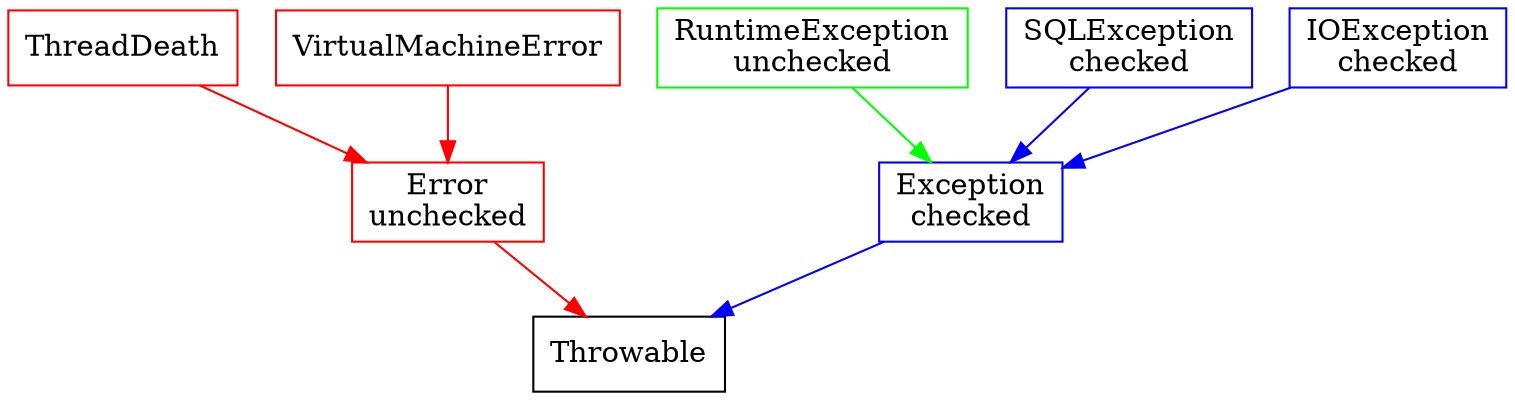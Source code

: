 digraph a {
  a [label="Throwable", shape=box];
  b [label="Error\nunchecked", shape=box, color="red"];
  c [label="Exception\nchecked", shape=box, color="blue"];
  d [label="RuntimeException\nunchecked", shape=box, color="green"];
  e [label="ThreadDeath", shape=box, color="red"];
  f [label="VirtualMachineError", shape=box, color="red"];
  j [label= "SQLException\nchecked", shape=box, color="blue"];
  h [label="IOException\nchecked", shape=box, color="blue"];
  b -> a [color=red];
  c -> a [color=blue];
  e -> b [color=red];
  f -> b [color=red];
  d -> c [color=green];
  j -> c [color=blue];
  h -> c [color=blue];
}